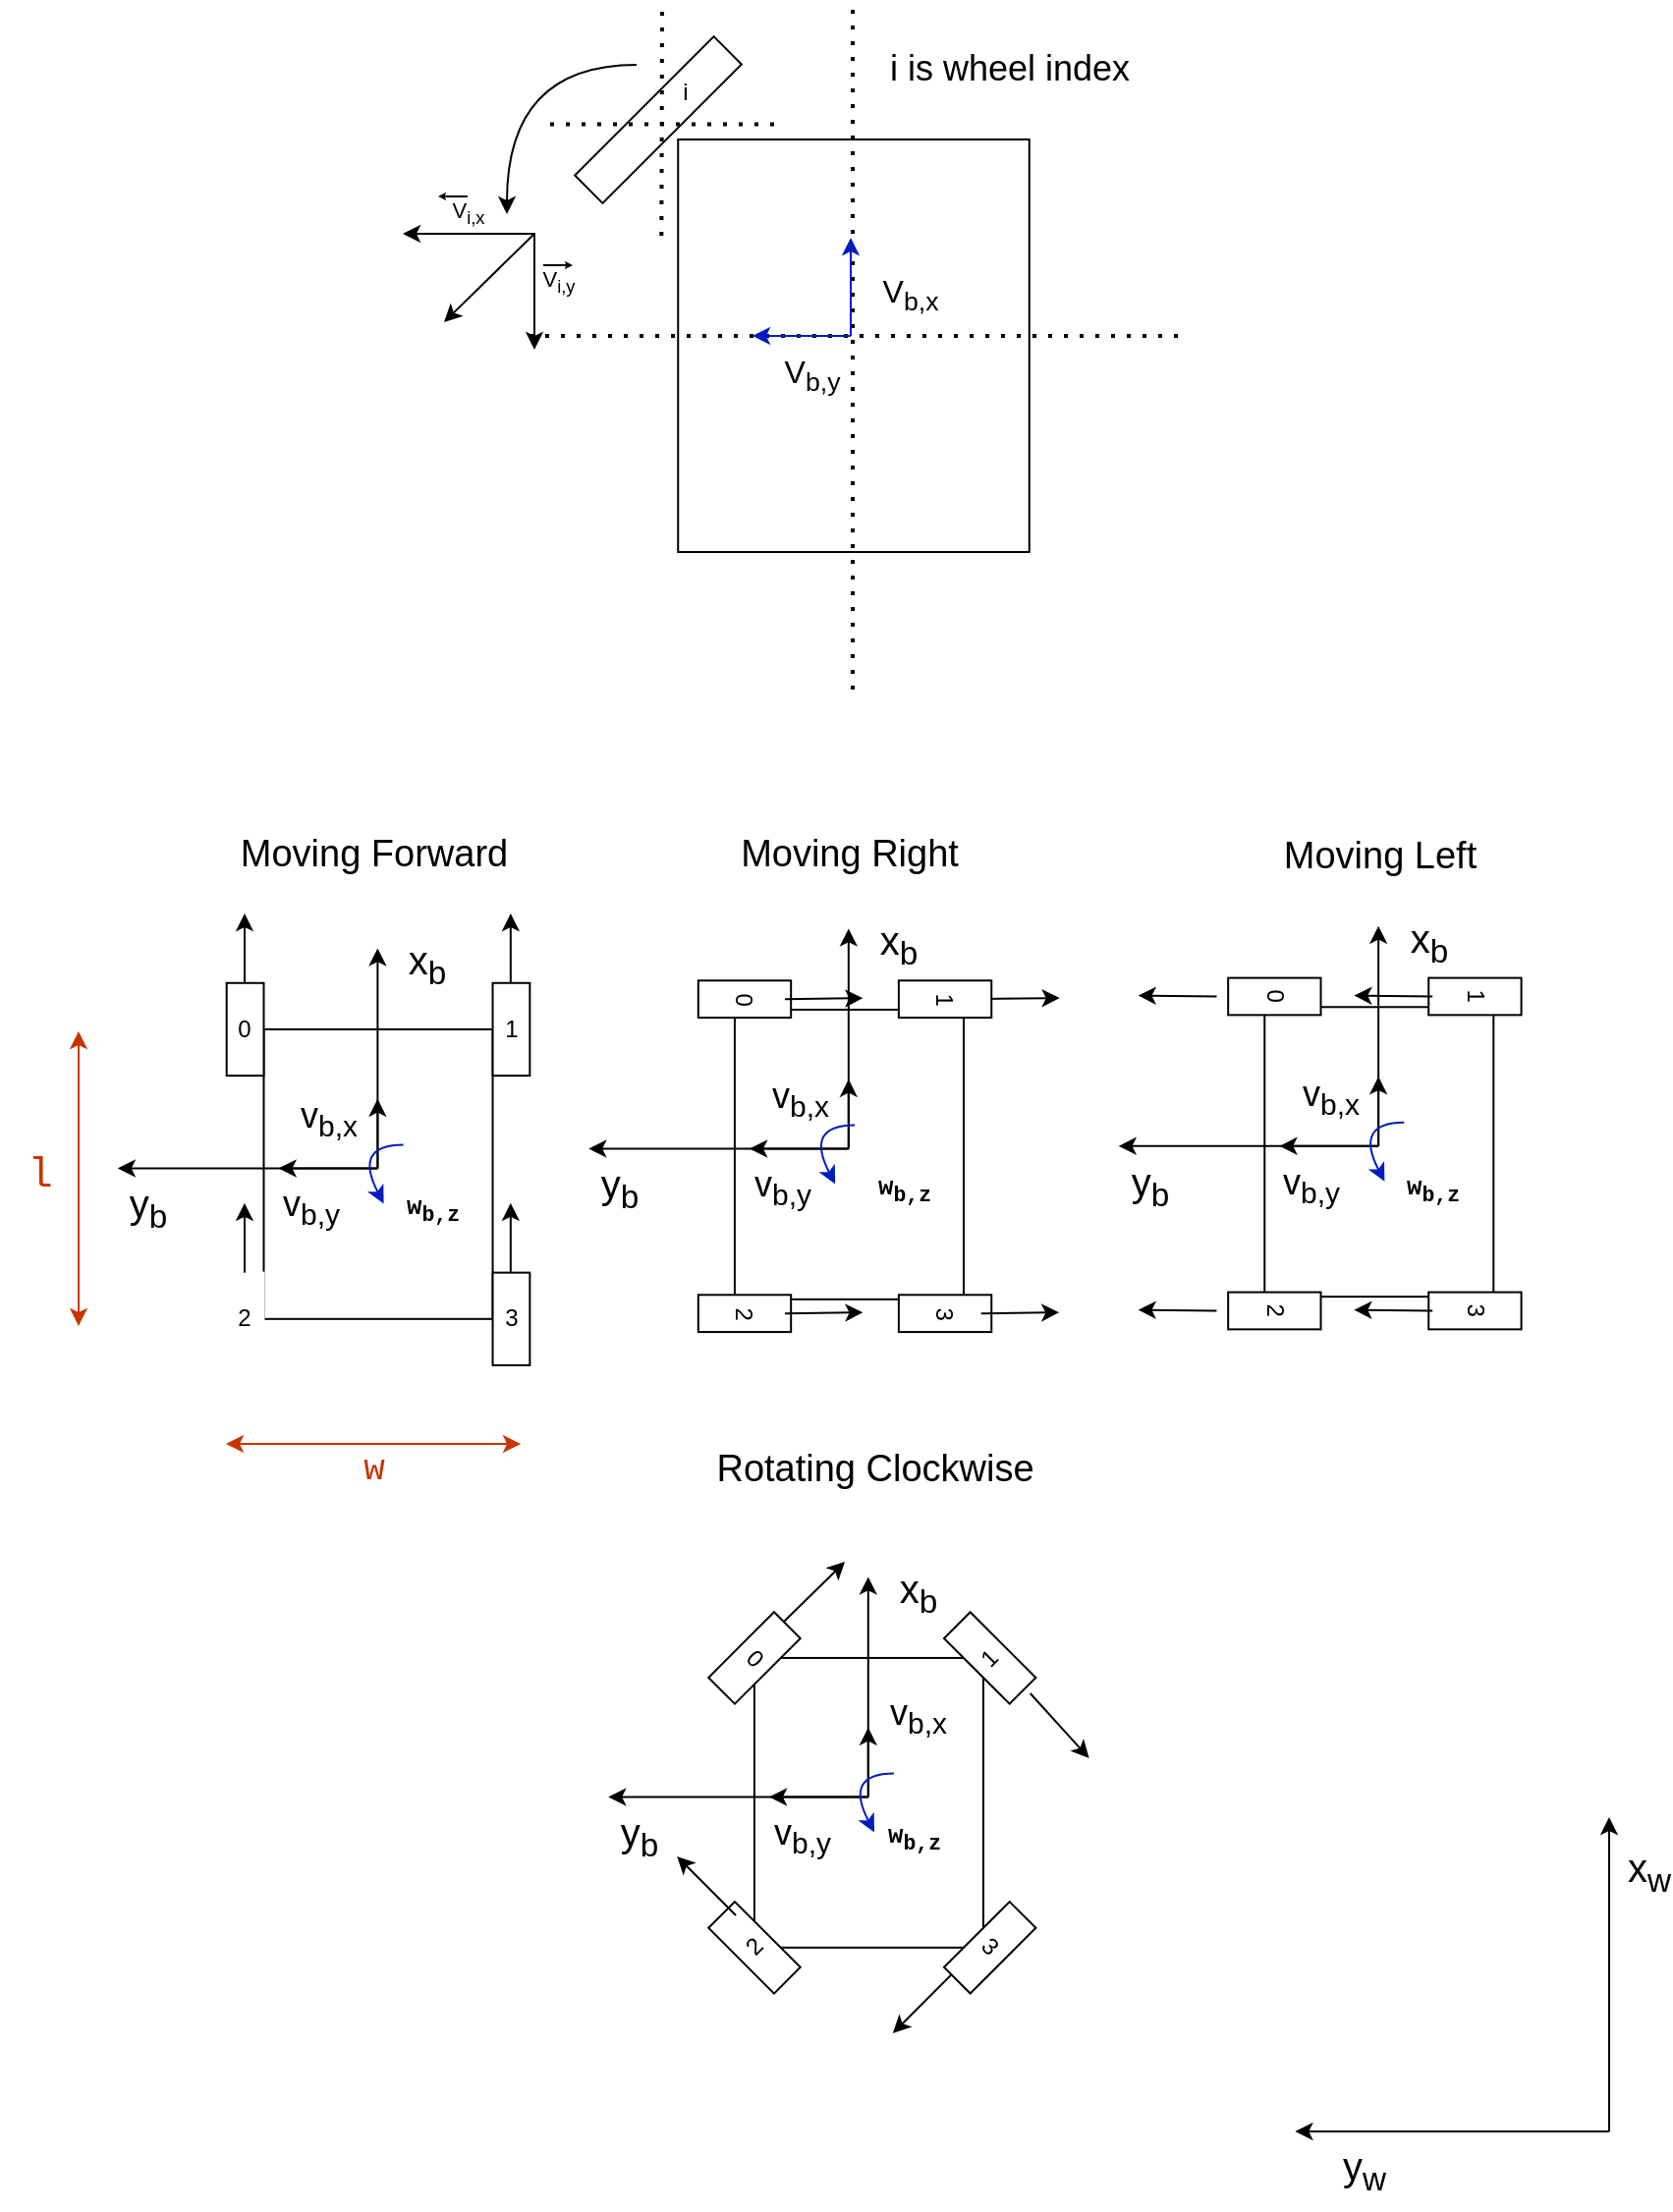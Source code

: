 <mxfile version="27.1.1">
  <diagram name="Page-1" id="iY2ZwtdyktODJGigQ__7">
    <mxGraphModel dx="2633" dy="923" grid="1" gridSize="1" guides="1" tooltips="1" connect="1" arrows="1" fold="1" page="1" pageScale="1" pageWidth="850" pageHeight="1100" math="0" shadow="0">
      <root>
        <mxCell id="0" />
        <mxCell id="1" parent="0" />
        <mxCell id="ZyXsbxzqqTQg3_kuBfod-11" value="" style="group;rounded=0;" parent="1" connectable="0" vertex="1">
          <mxGeometry x="-410" y="550" width="819" height="710" as="geometry" />
        </mxCell>
        <mxCell id="I24JLP84bpcqeDf-n0PY-37" value="Moving Forward" style="text;html=1;align=center;verticalAlign=middle;resizable=0;points=[];autosize=1;strokeColor=none;fillColor=none;fontSize=19;rounded=0;" parent="ZyXsbxzqqTQg3_kuBfod-11" vertex="1">
          <mxGeometry x="110" width="160" height="40" as="geometry" />
        </mxCell>
        <mxCell id="ZyXsbxzqqTQg3_kuBfod-1" value="" style="endArrow=classic;startArrow=classic;html=1;rounded=0;fillColor=#fa6800;strokeColor=#C73500;" parent="ZyXsbxzqqTQg3_kuBfod-11" edge="1">
          <mxGeometry width="50" height="50" relative="1" as="geometry">
            <mxPoint x="40" y="260" as="sourcePoint" />
            <mxPoint x="40" y="110" as="targetPoint" />
          </mxGeometry>
        </mxCell>
        <mxCell id="ZyXsbxzqqTQg3_kuBfod-2" value="" style="endArrow=classic;startArrow=classic;html=1;rounded=0;strokeColor=#C73500;" parent="ZyXsbxzqqTQg3_kuBfod-11" edge="1">
          <mxGeometry width="50" height="50" relative="1" as="geometry">
            <mxPoint x="265" y="320" as="sourcePoint" />
            <mxPoint x="115" y="320" as="targetPoint" />
          </mxGeometry>
        </mxCell>
        <mxCell id="ZyXsbxzqqTQg3_kuBfod-7" value="&lt;font face=&quot;Courier New&quot; style=&quot;font-size: 18px; color: rgb(199, 53, 0);&quot;&gt;w&lt;/font&gt;" style="text;html=1;align=center;verticalAlign=middle;resizable=0;points=[];autosize=1;strokeColor=none;fillColor=none;rounded=0;" parent="ZyXsbxzqqTQg3_kuBfod-11" vertex="1">
          <mxGeometry x="175" y="313" width="30" height="40" as="geometry" />
        </mxCell>
        <mxCell id="ZyXsbxzqqTQg3_kuBfod-10" value="" style="group;rounded=0;" parent="ZyXsbxzqqTQg3_kuBfod-11" connectable="0" vertex="1">
          <mxGeometry width="819" height="710" as="geometry" />
        </mxCell>
        <mxCell id="I24JLP84bpcqeDf-n0PY-38" value="" style="group;rounded=0;" parent="ZyXsbxzqqTQg3_kuBfod-10" vertex="1" connectable="0">
          <mxGeometry x="59.927" y="50" width="209.744" height="230" as="geometry" />
        </mxCell>
        <mxCell id="I24JLP84bpcqeDf-n0PY-3" value="" style="rounded=0;whiteSpace=wrap;html=1;strokeColor=default;fillColor=none;" parent="I24JLP84bpcqeDf-n0PY-38" vertex="1">
          <mxGeometry x="74.324" y="58.974" width="116.524" height="147.436" as="geometry" />
        </mxCell>
        <mxCell id="I24JLP84bpcqeDf-n0PY-17" value="" style="endArrow=classic;html=1;rounded=0;" parent="I24JLP84bpcqeDf-n0PY-38" edge="1">
          <mxGeometry x="-1" y="36" width="50" height="50" relative="1" as="geometry">
            <mxPoint x="132.271" y="129.744" as="sourcePoint" />
            <mxPoint x="132.271" y="17.692" as="targetPoint" />
            <mxPoint x="-5" y="45" as="offset" />
          </mxGeometry>
        </mxCell>
        <mxCell id="I24JLP84bpcqeDf-n0PY-21" value="x&lt;sub&gt;b&lt;/sub&gt;" style="edgeLabel;html=1;align=center;verticalAlign=middle;resizable=0;points=[];fontSize=20;rounded=0;" parent="I24JLP84bpcqeDf-n0PY-17" vertex="1" connectable="0">
          <mxGeometry x="0.853" y="1" relative="1" as="geometry">
            <mxPoint x="26" as="offset" />
          </mxGeometry>
        </mxCell>
        <mxCell id="I24JLP84bpcqeDf-n0PY-18" value="" style="endArrow=classic;html=1;rounded=0;" parent="I24JLP84bpcqeDf-n0PY-38" edge="1">
          <mxGeometry x="-1" y="36" width="50" height="50" relative="1" as="geometry">
            <mxPoint x="132.271" y="129.744" as="sourcePoint" />
            <mxPoint y="129.744" as="targetPoint" />
            <mxPoint x="-5" y="45" as="offset" />
          </mxGeometry>
        </mxCell>
        <mxCell id="I24JLP84bpcqeDf-n0PY-22" value="y&lt;sub&gt;b&lt;/sub&gt;" style="edgeLabel;html=1;align=center;verticalAlign=middle;resizable=0;points=[];fontSize=20;rounded=0;" parent="I24JLP84bpcqeDf-n0PY-18" vertex="1" connectable="0">
          <mxGeometry x="0.771" y="-2" relative="1" as="geometry">
            <mxPoint y="22" as="offset" />
          </mxGeometry>
        </mxCell>
        <mxCell id="I24JLP84bpcqeDf-n0PY-23" value="0" style="rounded=0;whiteSpace=wrap;html=1;fillColor=light-dark(#FFFFFF,#292929);" parent="I24JLP84bpcqeDf-n0PY-38" vertex="1">
          <mxGeometry x="55.428" y="35.385" width="18.896" height="47.179" as="geometry" />
        </mxCell>
        <mxCell id="I24JLP84bpcqeDf-n0PY-24" value="2" style="rounded=0;whiteSpace=wrap;html=1;fillColor=light-dark(#FFFFFF,#292929);strokeColor=light-dark(#FFFFFF,#FFFFFF);" parent="I24JLP84bpcqeDf-n0PY-38" vertex="1">
          <mxGeometry x="55.428" y="182.821" width="18.896" height="47.179" as="geometry" />
        </mxCell>
        <mxCell id="I24JLP84bpcqeDf-n0PY-25" value="3" style="rounded=0;whiteSpace=wrap;html=1;fillColor=light-dark(#FFFFFF,#292929);" parent="I24JLP84bpcqeDf-n0PY-38" vertex="1">
          <mxGeometry x="190.848" y="182.821" width="18.896" height="47.179" as="geometry" />
        </mxCell>
        <mxCell id="I24JLP84bpcqeDf-n0PY-26" value="1" style="rounded=0;whiteSpace=wrap;html=1;fillColor=light-dark(#FFFFFF,#292929);" parent="I24JLP84bpcqeDf-n0PY-38" vertex="1">
          <mxGeometry x="190.848" y="35.385" width="18.896" height="47.179" as="geometry" />
        </mxCell>
        <mxCell id="I24JLP84bpcqeDf-n0PY-27" value="" style="endArrow=classic;html=1;rounded=0;strokeColor=light-dark(#000000,#FF3333);" parent="I24JLP84bpcqeDf-n0PY-38" edge="1">
          <mxGeometry x="-1" y="36" width="50" height="50" relative="1" as="geometry">
            <mxPoint x="64.561" y="35.385" as="sourcePoint" />
            <mxPoint x="64.561" as="targetPoint" />
            <mxPoint x="-5" y="45" as="offset" />
          </mxGeometry>
        </mxCell>
        <mxCell id="I24JLP84bpcqeDf-n0PY-29" value="" style="endArrow=classic;html=1;rounded=0;strokeColor=light-dark(#000000,#FF3333);" parent="I24JLP84bpcqeDf-n0PY-38" edge="1">
          <mxGeometry x="-1" y="36" width="50" height="50" relative="1" as="geometry">
            <mxPoint x="64.561" y="182.821" as="sourcePoint" />
            <mxPoint x="64.561" y="147.436" as="targetPoint" />
            <mxPoint x="-5" y="45" as="offset" />
          </mxGeometry>
        </mxCell>
        <mxCell id="I24JLP84bpcqeDf-n0PY-30" value="" style="endArrow=classic;html=1;rounded=0;strokeColor=light-dark(#000000,#FF3333);" parent="I24JLP84bpcqeDf-n0PY-38" edge="1">
          <mxGeometry x="-1" y="36" width="50" height="50" relative="1" as="geometry">
            <mxPoint x="199.981" y="35.385" as="sourcePoint" />
            <mxPoint x="199.981" as="targetPoint" />
            <mxPoint x="-5" y="45" as="offset" />
          </mxGeometry>
        </mxCell>
        <mxCell id="I24JLP84bpcqeDf-n0PY-31" value="" style="endArrow=classic;html=1;rounded=0;strokeColor=light-dark(#000000,#FF3333);" parent="I24JLP84bpcqeDf-n0PY-38" edge="1">
          <mxGeometry x="-1" y="36" width="50" height="50" relative="1" as="geometry">
            <mxPoint x="199.981" y="182.821" as="sourcePoint" />
            <mxPoint x="199.981" y="147.436" as="targetPoint" />
            <mxPoint x="-5" y="45" as="offset" />
          </mxGeometry>
        </mxCell>
        <mxCell id="I24JLP84bpcqeDf-n0PY-32" value="" style="endArrow=classic;html=1;rounded=0;strokeColor=light-dark(#000000,#3333FF);" parent="I24JLP84bpcqeDf-n0PY-38" edge="1">
          <mxGeometry x="-1" y="36" width="50" height="50" relative="1" as="geometry">
            <mxPoint x="132.271" y="129.744" as="sourcePoint" />
            <mxPoint x="132.271" y="94.359" as="targetPoint" />
            <mxPoint x="-5" y="45" as="offset" />
          </mxGeometry>
        </mxCell>
        <mxCell id="I24JLP84bpcqeDf-n0PY-35" value="v&lt;sub&gt;b,x&lt;/sub&gt;" style="edgeLabel;html=1;align=center;verticalAlign=middle;resizable=0;points=[];fontSize=18;rounded=0;" parent="I24JLP84bpcqeDf-n0PY-32" vertex="1" connectable="0">
          <mxGeometry x="0.267" y="-2" relative="1" as="geometry">
            <mxPoint x="-27" y="-2" as="offset" />
          </mxGeometry>
        </mxCell>
        <mxCell id="I24JLP84bpcqeDf-n0PY-33" value="" style="endArrow=classic;html=1;rounded=0;strokeColor=light-dark(#000000,#3333FF);" parent="I24JLP84bpcqeDf-n0PY-38" edge="1">
          <mxGeometry x="-1" y="36" width="50" height="50" relative="1" as="geometry">
            <mxPoint x="132.271" y="129.744" as="sourcePoint" />
            <mxPoint x="81.882" y="129.744" as="targetPoint" />
            <mxPoint x="-5" y="45" as="offset" />
          </mxGeometry>
        </mxCell>
        <mxCell id="I24JLP84bpcqeDf-n0PY-36" value="v&lt;sub&gt;b,y&lt;/sub&gt;" style="edgeLabel;html=1;align=center;verticalAlign=middle;resizable=0;points=[];fontSize=18;rounded=0;" parent="I24JLP84bpcqeDf-n0PY-33" vertex="1" connectable="0">
          <mxGeometry x="0.375" y="-2" relative="1" as="geometry">
            <mxPoint y="22" as="offset" />
          </mxGeometry>
        </mxCell>
        <mxCell id="6wpOpZpvDPQAx9jSgBEB-12" value="" style="curved=1;endArrow=classic;html=1;rounded=0;fillColor=#0050ef;strokeColor=light-dark(#001DBC,#0000FF);" parent="I24JLP84bpcqeDf-n0PY-38" edge="1">
          <mxGeometry width="50" height="50" relative="1" as="geometry">
            <mxPoint x="145.363" y="117.69" as="sourcePoint" />
            <mxPoint x="135.375" y="147.69" as="targetPoint" />
            <Array as="points">
              <mxPoint x="119.804" y="117.69" />
            </Array>
          </mxGeometry>
        </mxCell>
        <mxCell id="6wpOpZpvDPQAx9jSgBEB-13" value="&lt;h3&gt;&lt;font face=&quot;Courier New&quot;&gt;w&lt;sub&gt;b,z&lt;/sub&gt;&lt;/font&gt;&lt;/h3&gt;" style="edgeLabel;html=1;align=center;verticalAlign=middle;resizable=0;points=[];rounded=0;labelBackgroundColor=none;" parent="6wpOpZpvDPQAx9jSgBEB-12" connectable="0" vertex="1">
          <mxGeometry x="0.957" y="1" relative="1" as="geometry">
            <mxPoint x="24" y="4" as="offset" />
          </mxGeometry>
        </mxCell>
        <mxCell id="I24JLP84bpcqeDf-n0PY-84" value="" style="group;rounded=0;" parent="ZyXsbxzqqTQg3_kuBfod-10" vertex="1" connectable="0">
          <mxGeometry x="299.634" width="239.707" height="263.049" as="geometry" />
        </mxCell>
        <mxCell id="I24JLP84bpcqeDf-n0PY-40" value="" style="rounded=0;whiteSpace=wrap;html=1;strokeColor=default;fillColor=none;" parent="I24JLP84bpcqeDf-n0PY-84" vertex="1">
          <mxGeometry x="74.324" y="98.974" width="116.524" height="147.436" as="geometry" />
        </mxCell>
        <mxCell id="I24JLP84bpcqeDf-n0PY-41" value="" style="endArrow=classic;html=1;rounded=0;" parent="I24JLP84bpcqeDf-n0PY-84" edge="1">
          <mxGeometry x="-1" y="36" width="50" height="50" relative="1" as="geometry">
            <mxPoint x="132.271" y="169.744" as="sourcePoint" />
            <mxPoint x="132.271" y="57.692" as="targetPoint" />
            <mxPoint x="-5" y="45" as="offset" />
          </mxGeometry>
        </mxCell>
        <mxCell id="I24JLP84bpcqeDf-n0PY-42" value="x&lt;sub&gt;b&lt;/sub&gt;" style="edgeLabel;html=1;align=center;verticalAlign=middle;resizable=0;points=[];fontSize=20;rounded=0;" parent="I24JLP84bpcqeDf-n0PY-41" vertex="1" connectable="0">
          <mxGeometry x="0.853" y="1" relative="1" as="geometry">
            <mxPoint x="26" as="offset" />
          </mxGeometry>
        </mxCell>
        <mxCell id="I24JLP84bpcqeDf-n0PY-43" value="" style="endArrow=classic;html=1;rounded=0;" parent="I24JLP84bpcqeDf-n0PY-84" edge="1">
          <mxGeometry x="-1" y="36" width="50" height="50" relative="1" as="geometry">
            <mxPoint x="132.271" y="169.744" as="sourcePoint" />
            <mxPoint y="169.744" as="targetPoint" />
            <mxPoint x="-5" y="45" as="offset" />
          </mxGeometry>
        </mxCell>
        <mxCell id="I24JLP84bpcqeDf-n0PY-44" value="y&lt;sub&gt;b&lt;/sub&gt;" style="edgeLabel;html=1;align=center;verticalAlign=middle;resizable=0;points=[];fontSize=20;rounded=0;" parent="I24JLP84bpcqeDf-n0PY-43" vertex="1" connectable="0">
          <mxGeometry x="0.771" y="-2" relative="1" as="geometry">
            <mxPoint y="22" as="offset" />
          </mxGeometry>
        </mxCell>
        <mxCell id="I24JLP84bpcqeDf-n0PY-51" value="" style="endArrow=classic;html=1;rounded=0;strokeColor=light-dark(#000000,#FF3333);" parent="I24JLP84bpcqeDf-n0PY-84" edge="1">
          <mxGeometry x="-1" y="36" width="50" height="50" relative="1" as="geometry">
            <mxPoint x="199.981" y="93.475" as="sourcePoint" />
            <mxPoint x="239.707" y="93" as="targetPoint" />
            <mxPoint x="-5" y="45" as="offset" />
          </mxGeometry>
        </mxCell>
        <mxCell id="I24JLP84bpcqeDf-n0PY-53" value="" style="endArrow=classic;html=1;rounded=0;strokeColor=light-dark(#000000,#3333FF);" parent="I24JLP84bpcqeDf-n0PY-84" edge="1">
          <mxGeometry x="-1" y="36" width="50" height="50" relative="1" as="geometry">
            <mxPoint x="132.271" y="169.744" as="sourcePoint" />
            <mxPoint x="132.271" y="134.359" as="targetPoint" />
            <mxPoint x="-5" y="45" as="offset" />
          </mxGeometry>
        </mxCell>
        <mxCell id="I24JLP84bpcqeDf-n0PY-54" value="v&lt;sub&gt;b,x&lt;/sub&gt;" style="edgeLabel;html=1;align=center;verticalAlign=middle;resizable=0;points=[];fontSize=18;rounded=0;" parent="I24JLP84bpcqeDf-n0PY-53" vertex="1" connectable="0">
          <mxGeometry x="0.267" y="-2" relative="1" as="geometry">
            <mxPoint x="-27" y="-2" as="offset" />
          </mxGeometry>
        </mxCell>
        <mxCell id="I24JLP84bpcqeDf-n0PY-55" value="" style="endArrow=classic;html=1;rounded=0;strokeColor=light-dark(#000000,#3333FF);" parent="I24JLP84bpcqeDf-n0PY-84" edge="1">
          <mxGeometry x="-1" y="36" width="50" height="50" relative="1" as="geometry">
            <mxPoint x="132.271" y="169.744" as="sourcePoint" />
            <mxPoint x="81.882" y="169.744" as="targetPoint" />
            <mxPoint x="-5" y="45" as="offset" />
          </mxGeometry>
        </mxCell>
        <mxCell id="I24JLP84bpcqeDf-n0PY-56" value="v&lt;sub&gt;b,y&lt;/sub&gt;" style="edgeLabel;html=1;align=center;verticalAlign=middle;resizable=0;points=[];fontSize=18;rounded=0;" parent="I24JLP84bpcqeDf-n0PY-55" vertex="1" connectable="0">
          <mxGeometry x="0.375" y="-2" relative="1" as="geometry">
            <mxPoint y="22" as="offset" />
          </mxGeometry>
        </mxCell>
        <mxCell id="I24JLP84bpcqeDf-n0PY-57" value="0" style="rounded=0;whiteSpace=wrap;html=1;fillColor=light-dark(#FFFFFF,#292929);rotation=90;" parent="I24JLP84bpcqeDf-n0PY-84" vertex="1">
          <mxGeometry x="69.915" y="70" width="18.896" height="47.179" as="geometry" />
        </mxCell>
        <mxCell id="I24JLP84bpcqeDf-n0PY-58" value="1" style="rounded=0;whiteSpace=wrap;html=1;fillColor=light-dark(#FFFFFF,#292929);rotation=90;" parent="I24JLP84bpcqeDf-n0PY-84" vertex="1">
          <mxGeometry x="171.95" y="70.0" width="18.896" height="47.179" as="geometry" />
        </mxCell>
        <mxCell id="I24JLP84bpcqeDf-n0PY-59" value="2" style="rounded=0;whiteSpace=wrap;html=1;fillColor=light-dark(#FFFFFF,#292929);rotation=90;" parent="I24JLP84bpcqeDf-n0PY-84" vertex="1">
          <mxGeometry x="69.915" y="230.0" width="18.896" height="47.179" as="geometry" />
        </mxCell>
        <mxCell id="I24JLP84bpcqeDf-n0PY-60" value="3" style="rounded=0;whiteSpace=wrap;html=1;fillColor=light-dark(#FFFFFF,#292929);rotation=90;" parent="I24JLP84bpcqeDf-n0PY-84" vertex="1">
          <mxGeometry x="171.95" y="230.0" width="18.896" height="47.179" as="geometry" />
        </mxCell>
        <mxCell id="I24JLP84bpcqeDf-n0PY-63" value="" style="endArrow=classic;html=1;rounded=0;strokeColor=light-dark(#000000,#FF3333);" parent="I24JLP84bpcqeDf-n0PY-84" edge="1">
          <mxGeometry x="-1" y="36" width="50" height="50" relative="1" as="geometry">
            <mxPoint x="99.878" y="93.565" as="sourcePoint" />
            <mxPoint x="139.604" y="93.09" as="targetPoint" />
            <mxPoint x="-5" y="45" as="offset" />
          </mxGeometry>
        </mxCell>
        <mxCell id="I24JLP84bpcqeDf-n0PY-64" value="" style="endArrow=classic;html=1;rounded=0;strokeColor=light-dark(#000000,#FF3333);" parent="I24JLP84bpcqeDf-n0PY-84" edge="1">
          <mxGeometry x="-1" y="36" width="50" height="50" relative="1" as="geometry">
            <mxPoint x="199.756" y="253.565" as="sourcePoint" />
            <mxPoint x="239.482" y="253.09" as="targetPoint" />
            <mxPoint x="-5" y="45" as="offset" />
          </mxGeometry>
        </mxCell>
        <mxCell id="I24JLP84bpcqeDf-n0PY-65" value="" style="endArrow=classic;html=1;rounded=0;strokeColor=light-dark(#000000,#FF3333);" parent="I24JLP84bpcqeDf-n0PY-84" edge="1">
          <mxGeometry x="-1" y="36" width="50" height="50" relative="1" as="geometry">
            <mxPoint x="99.878" y="253.565" as="sourcePoint" />
            <mxPoint x="139.604" y="253.09" as="targetPoint" />
            <mxPoint x="-5" y="45" as="offset" />
          </mxGeometry>
        </mxCell>
        <mxCell id="I24JLP84bpcqeDf-n0PY-66" value="Moving Right" style="text;html=1;align=center;verticalAlign=middle;resizable=0;points=[];autosize=1;strokeColor=none;fillColor=none;fontSize=19;rounded=0;" parent="I24JLP84bpcqeDf-n0PY-84" vertex="1">
          <mxGeometry x="67.667" width="130" height="40" as="geometry" />
        </mxCell>
        <mxCell id="6wpOpZpvDPQAx9jSgBEB-8" value="" style="curved=1;endArrow=classic;html=1;rounded=0;fillColor=#0050ef;strokeColor=light-dark(#001DBC,#0000FF);" parent="I24JLP84bpcqeDf-n0PY-84" edge="1">
          <mxGeometry width="50" height="50" relative="1" as="geometry">
            <mxPoint x="135.425" y="157.69" as="sourcePoint" />
            <mxPoint x="125.437" y="187.69" as="targetPoint" />
            <Array as="points">
              <mxPoint x="109.866" y="157.69" />
            </Array>
          </mxGeometry>
        </mxCell>
        <mxCell id="6wpOpZpvDPQAx9jSgBEB-15" value="&lt;h3&gt;&lt;font face=&quot;Courier New&quot;&gt;w&lt;sub&gt;b,z&lt;/sub&gt;&lt;/font&gt;&lt;/h3&gt;" style="edgeLabel;html=1;align=center;verticalAlign=middle;resizable=0;points=[];rounded=0;" parent="I24JLP84bpcqeDf-n0PY-84" connectable="0" vertex="1">
          <mxGeometry x="159.805" y="190" as="geometry" />
        </mxCell>
        <mxCell id="I24JLP84bpcqeDf-n0PY-92" value="" style="group;rounded=0;" parent="ZyXsbxzqqTQg3_kuBfod-10" vertex="1" connectable="0">
          <mxGeometry x="569.305" y="1.35" width="204.959" height="260.357" as="geometry" />
        </mxCell>
        <mxCell id="I24JLP84bpcqeDf-n0PY-67" value="" style="rounded=0;whiteSpace=wrap;html=1;strokeColor=default;fillColor=none;" parent="I24JLP84bpcqeDf-n0PY-92" vertex="1">
          <mxGeometry x="74.324" y="96.282" width="116.524" height="147.436" as="geometry" />
        </mxCell>
        <mxCell id="I24JLP84bpcqeDf-n0PY-68" value="" style="endArrow=classic;html=1;rounded=0;" parent="I24JLP84bpcqeDf-n0PY-92" edge="1">
          <mxGeometry x="-1" y="36" width="50" height="50" relative="1" as="geometry">
            <mxPoint x="132.271" y="167.051" as="sourcePoint" />
            <mxPoint x="132.271" y="55" as="targetPoint" />
            <mxPoint x="-5" y="45" as="offset" />
          </mxGeometry>
        </mxCell>
        <mxCell id="I24JLP84bpcqeDf-n0PY-69" value="x&lt;sub&gt;b&lt;/sub&gt;" style="edgeLabel;html=1;align=center;verticalAlign=middle;resizable=0;points=[];fontSize=20;rounded=0;" parent="I24JLP84bpcqeDf-n0PY-68" vertex="1" connectable="0">
          <mxGeometry x="0.853" y="1" relative="1" as="geometry">
            <mxPoint x="26" as="offset" />
          </mxGeometry>
        </mxCell>
        <mxCell id="I24JLP84bpcqeDf-n0PY-70" value="" style="endArrow=classic;html=1;rounded=0;" parent="I24JLP84bpcqeDf-n0PY-92" edge="1">
          <mxGeometry x="-1" y="36" width="50" height="50" relative="1" as="geometry">
            <mxPoint x="132.271" y="167.051" as="sourcePoint" />
            <mxPoint y="167.051" as="targetPoint" />
            <mxPoint x="-5" y="45" as="offset" />
          </mxGeometry>
        </mxCell>
        <mxCell id="I24JLP84bpcqeDf-n0PY-71" value="y&lt;sub&gt;b&lt;/sub&gt;" style="edgeLabel;html=1;align=center;verticalAlign=middle;resizable=0;points=[];fontSize=20;rounded=0;" parent="I24JLP84bpcqeDf-n0PY-70" vertex="1" connectable="0">
          <mxGeometry x="0.771" y="-2" relative="1" as="geometry">
            <mxPoint y="22" as="offset" />
          </mxGeometry>
        </mxCell>
        <mxCell id="I24JLP84bpcqeDf-n0PY-73" value="" style="endArrow=classic;html=1;rounded=0;strokeColor=light-dark(#000000,#3333FF);" parent="I24JLP84bpcqeDf-n0PY-92" edge="1">
          <mxGeometry x="-1" y="36" width="50" height="50" relative="1" as="geometry">
            <mxPoint x="132.271" y="167.051" as="sourcePoint" />
            <mxPoint x="132.271" y="131.667" as="targetPoint" />
            <mxPoint x="-5" y="45" as="offset" />
          </mxGeometry>
        </mxCell>
        <mxCell id="I24JLP84bpcqeDf-n0PY-74" value="v&lt;sub&gt;b,x&lt;/sub&gt;" style="edgeLabel;html=1;align=center;verticalAlign=middle;resizable=0;points=[];fontSize=18;rounded=0;" parent="I24JLP84bpcqeDf-n0PY-73" vertex="1" connectable="0">
          <mxGeometry x="0.267" y="-2" relative="1" as="geometry">
            <mxPoint x="-27" y="-2" as="offset" />
          </mxGeometry>
        </mxCell>
        <mxCell id="I24JLP84bpcqeDf-n0PY-75" value="" style="endArrow=classic;html=1;rounded=0;strokeColor=light-dark(#000000,#3333FF);" parent="I24JLP84bpcqeDf-n0PY-92" edge="1">
          <mxGeometry x="-1" y="36" width="50" height="50" relative="1" as="geometry">
            <mxPoint x="132.271" y="167.051" as="sourcePoint" />
            <mxPoint x="81.882" y="167.051" as="targetPoint" />
            <mxPoint x="-5" y="45" as="offset" />
          </mxGeometry>
        </mxCell>
        <mxCell id="I24JLP84bpcqeDf-n0PY-76" value="v&lt;sub&gt;b,y&lt;/sub&gt;" style="edgeLabel;html=1;align=center;verticalAlign=middle;resizable=0;points=[];fontSize=18;rounded=0;" parent="I24JLP84bpcqeDf-n0PY-75" vertex="1" connectable="0">
          <mxGeometry x="0.375" y="-2" relative="1" as="geometry">
            <mxPoint y="22" as="offset" />
          </mxGeometry>
        </mxCell>
        <mxCell id="I24JLP84bpcqeDf-n0PY-77" value="0" style="rounded=0;whiteSpace=wrap;html=1;fillColor=light-dark(#FFFFFF,#292929);rotation=90;" parent="I24JLP84bpcqeDf-n0PY-92" vertex="1">
          <mxGeometry x="69.915" y="67.308" width="18.896" height="47.179" as="geometry" />
        </mxCell>
        <mxCell id="I24JLP84bpcqeDf-n0PY-78" value="1" style="rounded=0;whiteSpace=wrap;html=1;fillColor=light-dark(#FFFFFF,#292929);rotation=90;" parent="I24JLP84bpcqeDf-n0PY-92" vertex="1">
          <mxGeometry x="171.95" y="67.307" width="18.896" height="47.179" as="geometry" />
        </mxCell>
        <mxCell id="I24JLP84bpcqeDf-n0PY-79" value="2" style="rounded=0;whiteSpace=wrap;html=1;fillColor=light-dark(#FFFFFF,#292929);rotation=90;" parent="I24JLP84bpcqeDf-n0PY-92" vertex="1">
          <mxGeometry x="69.915" y="227.307" width="18.896" height="47.179" as="geometry" />
        </mxCell>
        <mxCell id="I24JLP84bpcqeDf-n0PY-80" value="3" style="rounded=0;whiteSpace=wrap;html=1;fillColor=light-dark(#FFFFFF,#292929);rotation=90;" parent="I24JLP84bpcqeDf-n0PY-92" vertex="1">
          <mxGeometry x="171.95" y="227.307" width="18.896" height="47.179" as="geometry" />
        </mxCell>
        <mxCell id="I24JLP84bpcqeDf-n0PY-85" value="" style="endArrow=classic;html=1;rounded=0;strokeColor=light-dark(#000000,#FF3333);" parent="I24JLP84bpcqeDf-n0PY-92" edge="1">
          <mxGeometry x="-1" y="36" width="50" height="50" relative="1" as="geometry">
            <mxPoint x="49.939" y="90.875" as="sourcePoint" />
            <mxPoint x="9.988" y="90.4" as="targetPoint" />
            <mxPoint x="-5" y="45" as="offset" />
          </mxGeometry>
        </mxCell>
        <mxCell id="I24JLP84bpcqeDf-n0PY-88" value="" style="endArrow=classic;html=1;rounded=0;strokeColor=light-dark(#000000,#FF3333);" parent="I24JLP84bpcqeDf-n0PY-92" edge="1">
          <mxGeometry x="-1" y="36" width="50" height="50" relative="1" as="geometry">
            <mxPoint x="159.805" y="90.875" as="sourcePoint" />
            <mxPoint x="119.854" y="90.4" as="targetPoint" />
            <mxPoint x="-5" y="45" as="offset" />
          </mxGeometry>
        </mxCell>
        <mxCell id="I24JLP84bpcqeDf-n0PY-89" value="" style="endArrow=classic;html=1;rounded=0;strokeColor=light-dark(#000000,#FF3333);" parent="I24JLP84bpcqeDf-n0PY-92" edge="1">
          <mxGeometry x="-1" y="36" width="50" height="50" relative="1" as="geometry">
            <mxPoint x="159.805" y="250.875" as="sourcePoint" />
            <mxPoint x="119.854" y="250.4" as="targetPoint" />
            <mxPoint x="-5" y="45" as="offset" />
          </mxGeometry>
        </mxCell>
        <mxCell id="I24JLP84bpcqeDf-n0PY-90" value="" style="endArrow=classic;html=1;rounded=0;strokeColor=light-dark(#000000,#FF3333);" parent="I24JLP84bpcqeDf-n0PY-92" edge="1">
          <mxGeometry x="-1" y="36" width="50" height="50" relative="1" as="geometry">
            <mxPoint x="49.939" y="250.875" as="sourcePoint" />
            <mxPoint x="9.988" y="250.4" as="targetPoint" />
            <mxPoint x="-5" y="45" as="offset" />
          </mxGeometry>
        </mxCell>
        <mxCell id="I24JLP84bpcqeDf-n0PY-91" value="Moving Left" style="text;html=1;align=center;verticalAlign=middle;resizable=0;points=[];autosize=1;strokeColor=none;fillColor=none;fontSize=19;rounded=0;" parent="I24JLP84bpcqeDf-n0PY-92" vertex="1">
          <mxGeometry x="72.661" width="120" height="40" as="geometry" />
        </mxCell>
        <mxCell id="6wpOpZpvDPQAx9jSgBEB-10" value="" style="curved=1;endArrow=classic;html=1;rounded=0;fillColor=#0050ef;strokeColor=light-dark(#001DBC,#0000FF);" parent="I24JLP84bpcqeDf-n0PY-92" edge="1">
          <mxGeometry width="50" height="50" relative="1" as="geometry">
            <mxPoint x="145.363" y="155.0" as="sourcePoint" />
            <mxPoint x="135.375" y="185.0" as="targetPoint" />
            <Array as="points">
              <mxPoint x="119.804" y="155.0" />
            </Array>
          </mxGeometry>
        </mxCell>
        <mxCell id="6wpOpZpvDPQAx9jSgBEB-18" value="&lt;h3&gt;&lt;font face=&quot;Courier New&quot;&gt;w&lt;sub&gt;b,z&lt;/sub&gt;&lt;/font&gt;&lt;/h3&gt;" style="edgeLabel;html=1;align=center;verticalAlign=middle;resizable=0;points=[];rounded=0;" parent="I24JLP84bpcqeDf-n0PY-92" connectable="0" vertex="1">
          <mxGeometry x="159.805" y="188.65" as="geometry" />
        </mxCell>
        <mxCell id="I24JLP84bpcqeDf-n0PY-111" value="" style="group;rounded=0;" parent="ZyXsbxzqqTQg3_kuBfod-10" vertex="1" connectable="0">
          <mxGeometry x="659.195" y="510" width="159.805" height="200" as="geometry" />
        </mxCell>
        <mxCell id="I24JLP84bpcqeDf-n0PY-14" value="" style="endArrow=classic;html=1;rounded=0;" parent="I24JLP84bpcqeDf-n0PY-111" edge="1">
          <mxGeometry x="-1" y="36" width="50" height="50" relative="1" as="geometry">
            <mxPoint x="159.805" y="160" as="sourcePoint" />
            <mxPoint x="159.805" as="targetPoint" />
            <mxPoint x="-5" y="45" as="offset" />
          </mxGeometry>
        </mxCell>
        <mxCell id="I24JLP84bpcqeDf-n0PY-19" value="&lt;font style=&quot;font-size: 20px;&quot;&gt;x&lt;sub style=&quot;&quot;&gt;w&lt;/sub&gt;&lt;/font&gt;" style="edgeLabel;html=1;align=center;verticalAlign=middle;resizable=0;points=[];rounded=0;" parent="I24JLP84bpcqeDf-n0PY-14" vertex="1" connectable="0">
          <mxGeometry x="0.65" y="2" relative="1" as="geometry">
            <mxPoint x="22" as="offset" />
          </mxGeometry>
        </mxCell>
        <mxCell id="I24JLP84bpcqeDf-n0PY-15" value="" style="endArrow=classic;html=1;rounded=0;" parent="I24JLP84bpcqeDf-n0PY-111" edge="1">
          <mxGeometry x="-1" y="36" width="50" height="50" relative="1" as="geometry">
            <mxPoint x="159.805" y="160" as="sourcePoint" />
            <mxPoint y="160" as="targetPoint" />
            <mxPoint x="-5" y="45" as="offset" />
          </mxGeometry>
        </mxCell>
        <mxCell id="I24JLP84bpcqeDf-n0PY-20" value="&lt;font style=&quot;font-size: 20px;&quot;&gt;y&lt;sub style=&quot;&quot;&gt;w&lt;/sub&gt;&lt;/font&gt;" style="text;html=1;align=center;verticalAlign=middle;resizable=0;points=[];autosize=1;strokeColor=none;fillColor=none;rounded=0;" parent="I24JLP84bpcqeDf-n0PY-111" vertex="1">
          <mxGeometry x="9.988" y="160" width="50" height="40" as="geometry" />
        </mxCell>
        <mxCell id="6wpOpZpvDPQAx9jSgBEB-22" value="" style="group;rounded=0;" parent="ZyXsbxzqqTQg3_kuBfod-10" connectable="0" vertex="1">
          <mxGeometry x="309.622" y="380" width="244.701" height="240" as="geometry" />
        </mxCell>
        <mxCell id="I24JLP84bpcqeDf-n0PY-97" value="" style="endArrow=classic;html=1;rounded=0;" parent="6wpOpZpvDPQAx9jSgBEB-22" edge="1">
          <mxGeometry x="-1" y="36" width="50" height="50" relative="1" as="geometry">
            <mxPoint x="132.271" y="119.744" as="sourcePoint" />
            <mxPoint y="119.744" as="targetPoint" />
            <mxPoint x="-5" y="45" as="offset" />
          </mxGeometry>
        </mxCell>
        <mxCell id="I24JLP84bpcqeDf-n0PY-98" value="y&lt;sub&gt;b&lt;/sub&gt;" style="edgeLabel;html=1;align=center;verticalAlign=middle;resizable=0;points=[];fontSize=20;rounded=0;" parent="I24JLP84bpcqeDf-n0PY-97" vertex="1" connectable="0">
          <mxGeometry x="0.771" y="-2" relative="1" as="geometry">
            <mxPoint y="22" as="offset" />
          </mxGeometry>
        </mxCell>
        <mxCell id="6wpOpZpvDPQAx9jSgBEB-23" value="" style="group;rounded=0;" parent="6wpOpZpvDPQAx9jSgBEB-22" connectable="0" vertex="1">
          <mxGeometry x="34.957" width="209.744" height="240" as="geometry" />
        </mxCell>
        <mxCell id="I24JLP84bpcqeDf-n0PY-94" value="" style="rounded=0;whiteSpace=wrap;html=1;strokeColor=default;fillColor=none;" parent="6wpOpZpvDPQAx9jSgBEB-23" vertex="1">
          <mxGeometry x="39.366" y="48.974" width="116.524" height="147.436" as="geometry" />
        </mxCell>
        <mxCell id="I24JLP84bpcqeDf-n0PY-95" value="" style="endArrow=classic;html=1;rounded=0;" parent="6wpOpZpvDPQAx9jSgBEB-23" edge="1">
          <mxGeometry x="-1" y="36" width="50" height="50" relative="1" as="geometry">
            <mxPoint x="97.314" y="119.744" as="sourcePoint" />
            <mxPoint x="97.314" y="7.692" as="targetPoint" />
            <mxPoint x="-5" y="45" as="offset" />
          </mxGeometry>
        </mxCell>
        <mxCell id="I24JLP84bpcqeDf-n0PY-96" value="x&lt;sub&gt;b&lt;/sub&gt;" style="edgeLabel;html=1;align=center;verticalAlign=middle;resizable=0;points=[];fontSize=20;rounded=0;" parent="I24JLP84bpcqeDf-n0PY-95" vertex="1" connectable="0">
          <mxGeometry x="0.853" y="1" relative="1" as="geometry">
            <mxPoint x="26" as="offset" />
          </mxGeometry>
        </mxCell>
        <mxCell id="I24JLP84bpcqeDf-n0PY-99" value="0" style="rounded=0;whiteSpace=wrap;html=1;fillColor=light-dark(#FFFFFF,#292929);rotation=45;" parent="6wpOpZpvDPQAx9jSgBEB-23" vertex="1">
          <mxGeometry x="29.959" y="25.385" width="18.896" height="47.179" as="geometry" />
        </mxCell>
        <mxCell id="I24JLP84bpcqeDf-n0PY-102" value="1" style="rounded=0;whiteSpace=wrap;html=1;fillColor=light-dark(#FFFFFF,#292929);rotation=-45;" parent="6wpOpZpvDPQAx9jSgBEB-23" vertex="1">
          <mxGeometry x="149.818" y="25.385" width="18.896" height="47.179" as="geometry" />
        </mxCell>
        <mxCell id="I24JLP84bpcqeDf-n0PY-107" value="" style="endArrow=classic;html=1;rounded=0;strokeColor=light-dark(#000000,#3333FF);" parent="6wpOpZpvDPQAx9jSgBEB-23" edge="1">
          <mxGeometry x="-1" y="36" width="50" height="50" relative="1" as="geometry">
            <mxPoint x="97.314" y="119.744" as="sourcePoint" />
            <mxPoint x="97.314" y="84.359" as="targetPoint" />
            <mxPoint x="-5" y="45" as="offset" />
          </mxGeometry>
        </mxCell>
        <mxCell id="I24JLP84bpcqeDf-n0PY-108" value="v&lt;sub&gt;b,x&lt;/sub&gt;" style="edgeLabel;html=1;align=center;verticalAlign=middle;resizable=0;points=[];fontSize=18;rounded=0;" parent="I24JLP84bpcqeDf-n0PY-107" vertex="1" connectable="0">
          <mxGeometry x="0.267" y="-2" relative="1" as="geometry">
            <mxPoint x="23" y="-18" as="offset" />
          </mxGeometry>
        </mxCell>
        <mxCell id="I24JLP84bpcqeDf-n0PY-109" value="" style="endArrow=classic;html=1;rounded=0;strokeColor=light-dark(#000000,#3333FF);" parent="6wpOpZpvDPQAx9jSgBEB-23" edge="1">
          <mxGeometry x="-1" y="36" width="50" height="50" relative="1" as="geometry">
            <mxPoint x="97.314" y="119.744" as="sourcePoint" />
            <mxPoint x="46.925" y="119.744" as="targetPoint" />
            <mxPoint x="-5" y="45" as="offset" />
          </mxGeometry>
        </mxCell>
        <mxCell id="I24JLP84bpcqeDf-n0PY-110" value="v&lt;sub&gt;b,y&lt;/sub&gt;" style="edgeLabel;html=1;align=center;verticalAlign=middle;resizable=0;points=[];fontSize=18;rounded=0;" parent="I24JLP84bpcqeDf-n0PY-109" vertex="1" connectable="0">
          <mxGeometry x="0.375" y="-2" relative="1" as="geometry">
            <mxPoint y="22" as="offset" />
          </mxGeometry>
        </mxCell>
        <mxCell id="I24JLP84bpcqeDf-n0PY-113" value="3" style="rounded=0;whiteSpace=wrap;html=1;fillColor=light-dark(#FFFFFF,#292929);rotation=45;" parent="6wpOpZpvDPQAx9jSgBEB-23" vertex="1">
          <mxGeometry x="149.817" y="172.82" width="18.896" height="47.179" as="geometry" />
        </mxCell>
        <mxCell id="I24JLP84bpcqeDf-n0PY-114" value="2" style="rounded=0;whiteSpace=wrap;html=1;fillColor=light-dark(#FFFFFF,#292929);rotation=-45;" parent="6wpOpZpvDPQAx9jSgBEB-23" vertex="1">
          <mxGeometry x="29.963" y="172.82" width="18.896" height="47.179" as="geometry" />
        </mxCell>
        <mxCell id="I24JLP84bpcqeDf-n0PY-115" value="" style="endArrow=classic;html=1;rounded=0;strokeColor=light-dark(#000000,#FF3333);" parent="6wpOpZpvDPQAx9jSgBEB-23" edge="1">
          <mxGeometry x="-1" y="36" width="50" height="50" relative="1" as="geometry">
            <mxPoint x="54.394" y="30.475" as="sourcePoint" />
            <mxPoint x="85.436" as="targetPoint" />
            <mxPoint x="-5" y="45" as="offset" />
          </mxGeometry>
        </mxCell>
        <mxCell id="I24JLP84bpcqeDf-n0PY-116" value="" style="endArrow=classic;html=1;rounded=0;strokeColor=light-dark(#000000,#FF3333);" parent="6wpOpZpvDPQAx9jSgBEB-23" edge="1">
          <mxGeometry x="-1" y="36" width="50" height="50" relative="1" as="geometry">
            <mxPoint x="179.78" y="67.005" as="sourcePoint" />
            <mxPoint x="209.744" y="100" as="targetPoint" />
            <mxPoint x="-5" y="45" as="offset" />
          </mxGeometry>
        </mxCell>
        <mxCell id="I24JLP84bpcqeDf-n0PY-117" value="" style="endArrow=classic;html=1;rounded=0;strokeColor=light-dark(#000000,#FF3333);" parent="6wpOpZpvDPQAx9jSgBEB-23" edge="1">
          <mxGeometry x="-1" y="36" width="50" height="50" relative="1" as="geometry">
            <mxPoint x="139.829" y="210" as="sourcePoint" />
            <mxPoint x="109.866" y="240" as="targetPoint" />
            <mxPoint x="-5" y="45" as="offset" />
          </mxGeometry>
        </mxCell>
        <mxCell id="I24JLP84bpcqeDf-n0PY-118" value="" style="endArrow=classic;html=1;rounded=0;strokeColor=light-dark(#000000,#FF3333);" parent="6wpOpZpvDPQAx9jSgBEB-23" edge="1">
          <mxGeometry x="-1" y="36" width="50" height="50" relative="1" as="geometry">
            <mxPoint x="29.963" y="180" as="sourcePoint" />
            <mxPoint y="150" as="targetPoint" />
            <mxPoint x="-5" y="45" as="offset" />
          </mxGeometry>
        </mxCell>
        <mxCell id="6wpOpZpvDPQAx9jSgBEB-11" value="" style="curved=1;endArrow=classic;html=1;rounded=0;fillColor=#0050ef;strokeColor=light-dark(#001DBC,#0000FF);" parent="6wpOpZpvDPQAx9jSgBEB-23" edge="1">
          <mxGeometry width="50" height="50" relative="1" as="geometry">
            <mxPoint x="110.405" y="107.69" as="sourcePoint" />
            <mxPoint x="100.417" y="137.69" as="targetPoint" />
            <Array as="points">
              <mxPoint x="84.846" y="107.69" />
            </Array>
          </mxGeometry>
        </mxCell>
        <mxCell id="6wpOpZpvDPQAx9jSgBEB-21" value="&lt;h3&gt;&lt;font face=&quot;Courier New&quot;&gt;w&lt;sub&gt;b,z&lt;/sub&gt;&lt;/font&gt;&lt;/h3&gt;" style="edgeLabel;html=1;align=center;verticalAlign=middle;resizable=0;points=[];rounded=0;" parent="6wpOpZpvDPQAx9jSgBEB-23" connectable="0" vertex="1">
          <mxGeometry x="119.854" y="140" as="geometry" />
        </mxCell>
        <mxCell id="6wpOpZpvDPQAx9jSgBEB-24" value="&lt;font style=&quot;font-size: 19px;&quot;&gt;Rotating Clockwise&lt;/font&gt;" style="text;html=1;align=center;verticalAlign=middle;resizable=0;points=[];autosize=1;strokeColor=none;fillColor=none;rounded=0;" parent="ZyXsbxzqqTQg3_kuBfod-10" vertex="1">
          <mxGeometry x="349.573" y="313" width="190" height="40" as="geometry" />
        </mxCell>
        <mxCell id="ZyXsbxzqqTQg3_kuBfod-8" value="&lt;font face=&quot;Courier New&quot; style=&quot;font-size: 21px; color: rgb(199, 53, 0);&quot;&gt;l&lt;/font&gt;" style="text;html=1;align=center;verticalAlign=middle;resizable=0;points=[];autosize=1;strokeColor=none;fillColor=none;rounded=0;" parent="ZyXsbxzqqTQg3_kuBfod-10" vertex="1">
          <mxGeometry y="163" width="40" height="40" as="geometry" />
        </mxCell>
        <mxCell id="Q6HfDDIRDBV7WV6HUaaa-21" value="" style="group" vertex="1" connectable="0" parent="1">
          <mxGeometry x="-205.0" y="136" width="394.5" height="350" as="geometry" />
        </mxCell>
        <mxCell id="ZyXsbxzqqTQg3_kuBfod-12" value="" style="rounded=0;whiteSpace=wrap;html=1;strokeColor=default;fillColor=none;" parent="Q6HfDDIRDBV7WV6HUaaa-21" vertex="1">
          <mxGeometry x="140.12" y="70" width="178.76" height="210" as="geometry" />
        </mxCell>
        <mxCell id="ZyXsbxzqqTQg3_kuBfod-13" value="" style="rounded=0;whiteSpace=wrap;html=1;rotation=-225;" parent="Q6HfDDIRDBV7WV6HUaaa-21" vertex="1">
          <mxGeometry x="80.0" y="50" width="100" height="20" as="geometry" />
        </mxCell>
        <mxCell id="ZyXsbxzqqTQg3_kuBfod-21" value="" style="endArrow=none;dashed=1;html=1;dashPattern=1 3;strokeWidth=2;rounded=0;" parent="Q6HfDDIRDBV7WV6HUaaa-21" edge="1">
          <mxGeometry width="50" height="50" relative="1" as="geometry">
            <mxPoint x="229.0" y="350" as="sourcePoint" />
            <mxPoint x="229.0" as="targetPoint" />
          </mxGeometry>
        </mxCell>
        <mxCell id="ZyXsbxzqqTQg3_kuBfod-22" value="" style="endArrow=none;dashed=1;html=1;dashPattern=1 3;strokeWidth=2;rounded=0;" parent="Q6HfDDIRDBV7WV6HUaaa-21" edge="1">
          <mxGeometry width="50" height="50" relative="1" as="geometry">
            <mxPoint x="64.5" y="170" as="sourcePoint" />
            <mxPoint x="394.5" y="170" as="targetPoint" />
          </mxGeometry>
        </mxCell>
        <mxCell id="ZyXsbxzqqTQg3_kuBfod-31" value="" style="group;rounded=0;" parent="Q6HfDDIRDBV7WV6HUaaa-21" connectable="0" vertex="1">
          <mxGeometry x="178.0" y="120" width="50" height="50" as="geometry" />
        </mxCell>
        <mxCell id="ZyXsbxzqqTQg3_kuBfod-23" value="" style="endArrow=classic;html=1;rounded=0;strokeColor=light-dark(#001DBC,#0000FF);" parent="ZyXsbxzqqTQg3_kuBfod-31" edge="1">
          <mxGeometry width="50" height="50" relative="1" as="geometry">
            <mxPoint x="50" y="50" as="sourcePoint" />
            <mxPoint x="50" as="targetPoint" />
          </mxGeometry>
        </mxCell>
        <mxCell id="ZyXsbxzqqTQg3_kuBfod-28" value="&lt;font style=&quot;font-size: 16px;&quot;&gt;V&lt;sub style=&quot;&quot;&gt;b,x&lt;/sub&gt;&lt;/font&gt;" style="edgeLabel;html=1;align=center;verticalAlign=middle;resizable=0;points=[];rounded=0;" parent="ZyXsbxzqqTQg3_kuBfod-23" connectable="0" vertex="1">
          <mxGeometry x="-0.16" y="-2" relative="1" as="geometry">
            <mxPoint x="28" as="offset" />
          </mxGeometry>
        </mxCell>
        <mxCell id="ZyXsbxzqqTQg3_kuBfod-24" value="" style="endArrow=classic;html=1;rounded=0;fontColor=light-dark(#001DBC,#0000FF);strokeColor=light-dark(#001DBC,#0000FF);" parent="ZyXsbxzqqTQg3_kuBfod-31" edge="1">
          <mxGeometry width="50" height="50" relative="1" as="geometry">
            <mxPoint x="50" y="50" as="sourcePoint" />
            <mxPoint y="50" as="targetPoint" />
          </mxGeometry>
        </mxCell>
        <mxCell id="ZyXsbxzqqTQg3_kuBfod-30" value="&lt;font style=&quot;font-size: 16px;&quot;&gt;V&lt;sub style=&quot;&quot;&gt;b,y&lt;/sub&gt;&lt;/font&gt;" style="edgeLabel;html=1;align=center;verticalAlign=middle;resizable=0;points=[];rounded=0;" parent="ZyXsbxzqqTQg3_kuBfod-24" connectable="0" vertex="1">
          <mxGeometry x="-0.28" y="1" relative="1" as="geometry">
            <mxPoint x="-2" y="19" as="offset" />
          </mxGeometry>
        </mxCell>
        <mxCell id="a6fyO12AGLbX-8v9-9ma-28" value="" style="curved=1;endArrow=classic;html=1;rounded=0;" parent="Q6HfDDIRDBV7WV6HUaaa-21" edge="1">
          <mxGeometry width="50" height="50" relative="1" as="geometry">
            <mxPoint x="119.0" y="32" as="sourcePoint" />
            <mxPoint x="53.0" y="108" as="targetPoint" />
            <Array as="points">
              <mxPoint x="53.0" y="32" />
            </Array>
          </mxGeometry>
        </mxCell>
        <mxCell id="Q6HfDDIRDBV7WV6HUaaa-8" value="" style="group" vertex="1" connectable="0" parent="Q6HfDDIRDBV7WV6HUaaa-21">
          <mxGeometry x="72.0" y="3" width="117" height="116" as="geometry" />
        </mxCell>
        <mxCell id="ZyXsbxzqqTQg3_kuBfod-32" value="" style="endArrow=none;dashed=1;html=1;dashPattern=1 3;strokeWidth=2;rounded=0;strokeColor=light-dark(#000000,#0000FF);" parent="Q6HfDDIRDBV7WV6HUaaa-8" edge="1">
          <mxGeometry width="50" height="50" relative="1" as="geometry">
            <mxPoint x="59.67" y="116" as="sourcePoint" />
            <mxPoint x="60" as="targetPoint" />
          </mxGeometry>
        </mxCell>
        <mxCell id="ZyXsbxzqqTQg3_kuBfod-33" value="" style="endArrow=none;dashed=1;html=1;dashPattern=1 3;strokeWidth=2;rounded=0;strokeColor=light-dark(#000000,#0000FF);" parent="Q6HfDDIRDBV7WV6HUaaa-8" edge="1">
          <mxGeometry width="50" height="50" relative="1" as="geometry">
            <mxPoint x="117" y="59.261" as="sourcePoint" />
            <mxPoint y="59.261" as="targetPoint" />
          </mxGeometry>
        </mxCell>
        <mxCell id="Q6HfDDIRDBV7WV6HUaaa-9" value="i" style="text;strokeColor=none;align=center;fillColor=none;html=1;verticalAlign=middle;whiteSpace=wrap;rounded=0;" vertex="1" parent="Q6HfDDIRDBV7WV6HUaaa-21">
          <mxGeometry x="138.0" y="42" width="12" height="8" as="geometry" />
        </mxCell>
        <mxCell id="Q6HfDDIRDBV7WV6HUaaa-17" value="" style="group" vertex="1" connectable="0" parent="Q6HfDDIRDBV7WV6HUaaa-21">
          <mxGeometry y="117.504" width="79.0" height="59.496" as="geometry" />
        </mxCell>
        <mxCell id="a6fyO12AGLbX-8v9-9ma-22" value="" style="endArrow=classic;html=1;rounded=0;strokeColor=light-dark(#000000,#CC0000);" parent="Q6HfDDIRDBV7WV6HUaaa-17" edge="1">
          <mxGeometry width="50" height="50" relative="1" as="geometry">
            <mxPoint x="67.0" y="0.496" as="sourcePoint" />
            <mxPoint x="21.0" y="45.496" as="targetPoint" />
          </mxGeometry>
        </mxCell>
        <mxCell id="Q6HfDDIRDBV7WV6HUaaa-12" value="" style="endArrow=classic;html=1;rounded=0;strokeColor=light-dark(#000000,#CC0000);fontColor=light-dark(#000000,#0000CC);" edge="1" parent="Q6HfDDIRDBV7WV6HUaaa-17">
          <mxGeometry width="50" height="50" relative="1" as="geometry">
            <mxPoint x="67" y="0.491" as="sourcePoint" />
            <mxPoint y="0.491" as="targetPoint" />
          </mxGeometry>
        </mxCell>
        <mxCell id="Q6HfDDIRDBV7WV6HUaaa-14" value="V&lt;sub&gt;i,x&lt;/sub&gt;" style="edgeLabel;html=1;align=center;verticalAlign=middle;resizable=0;points=[];labelBackgroundColor=none;" vertex="1" connectable="0" parent="Q6HfDDIRDBV7WV6HUaaa-12">
          <mxGeometry x="0.018" relative="1" as="geometry">
            <mxPoint y="-10" as="offset" />
          </mxGeometry>
        </mxCell>
        <mxCell id="Q6HfDDIRDBV7WV6HUaaa-13" value="" style="endArrow=classic;html=1;rounded=0;strokeColor=light-dark(#000000,#CC0000);fontColor=light-dark(#000000,#0000CC);" edge="1" parent="Q6HfDDIRDBV7WV6HUaaa-17">
          <mxGeometry width="50" height="50" relative="1" as="geometry">
            <mxPoint x="67.0" as="sourcePoint" />
            <mxPoint x="67.0" y="59.496" as="targetPoint" />
          </mxGeometry>
        </mxCell>
        <mxCell id="Q6HfDDIRDBV7WV6HUaaa-16" value="V&lt;sub&gt;i,y&lt;/sub&gt;" style="edgeLabel;html=1;align=center;verticalAlign=middle;resizable=0;points=[];labelBackgroundColor=none;" vertex="1" connectable="0" parent="Q6HfDDIRDBV7WV6HUaaa-17">
          <mxGeometry x="79.0" y="25.496" as="geometry" />
        </mxCell>
        <mxCell id="Q6HfDDIRDBV7WV6HUaaa-19" value="" style="endArrow=classic;html=1;rounded=0;startSize=0;endSize=1;" edge="1" parent="Q6HfDDIRDBV7WV6HUaaa-17">
          <mxGeometry width="50" height="50" relative="1" as="geometry">
            <mxPoint x="71.5" y="16.496" as="sourcePoint" />
            <mxPoint x="86.5" y="16.496" as="targetPoint" />
          </mxGeometry>
        </mxCell>
        <mxCell id="Q6HfDDIRDBV7WV6HUaaa-20" value="" style="endArrow=classic;html=1;rounded=0;startSize=0;endSize=1;" edge="1" parent="Q6HfDDIRDBV7WV6HUaaa-21">
          <mxGeometry width="50" height="50" relative="1" as="geometry">
            <mxPoint x="33.0" y="99" as="sourcePoint" />
            <mxPoint x="18.0" y="99" as="targetPoint" />
          </mxGeometry>
        </mxCell>
        <mxCell id="Q6HfDDIRDBV7WV6HUaaa-22" value="&lt;font style=&quot;font-size: 18px;&quot;&gt;i is wheel index&lt;/font&gt;&lt;div&gt;&lt;br&gt;&lt;/div&gt;" style="text;strokeColor=none;align=center;fillColor=none;html=1;verticalAlign=middle;whiteSpace=wrap;rounded=0;" vertex="1" parent="Q6HfDDIRDBV7WV6HUaaa-21">
          <mxGeometry x="235" y="22" width="148" height="37" as="geometry" />
        </mxCell>
      </root>
    </mxGraphModel>
  </diagram>
</mxfile>
